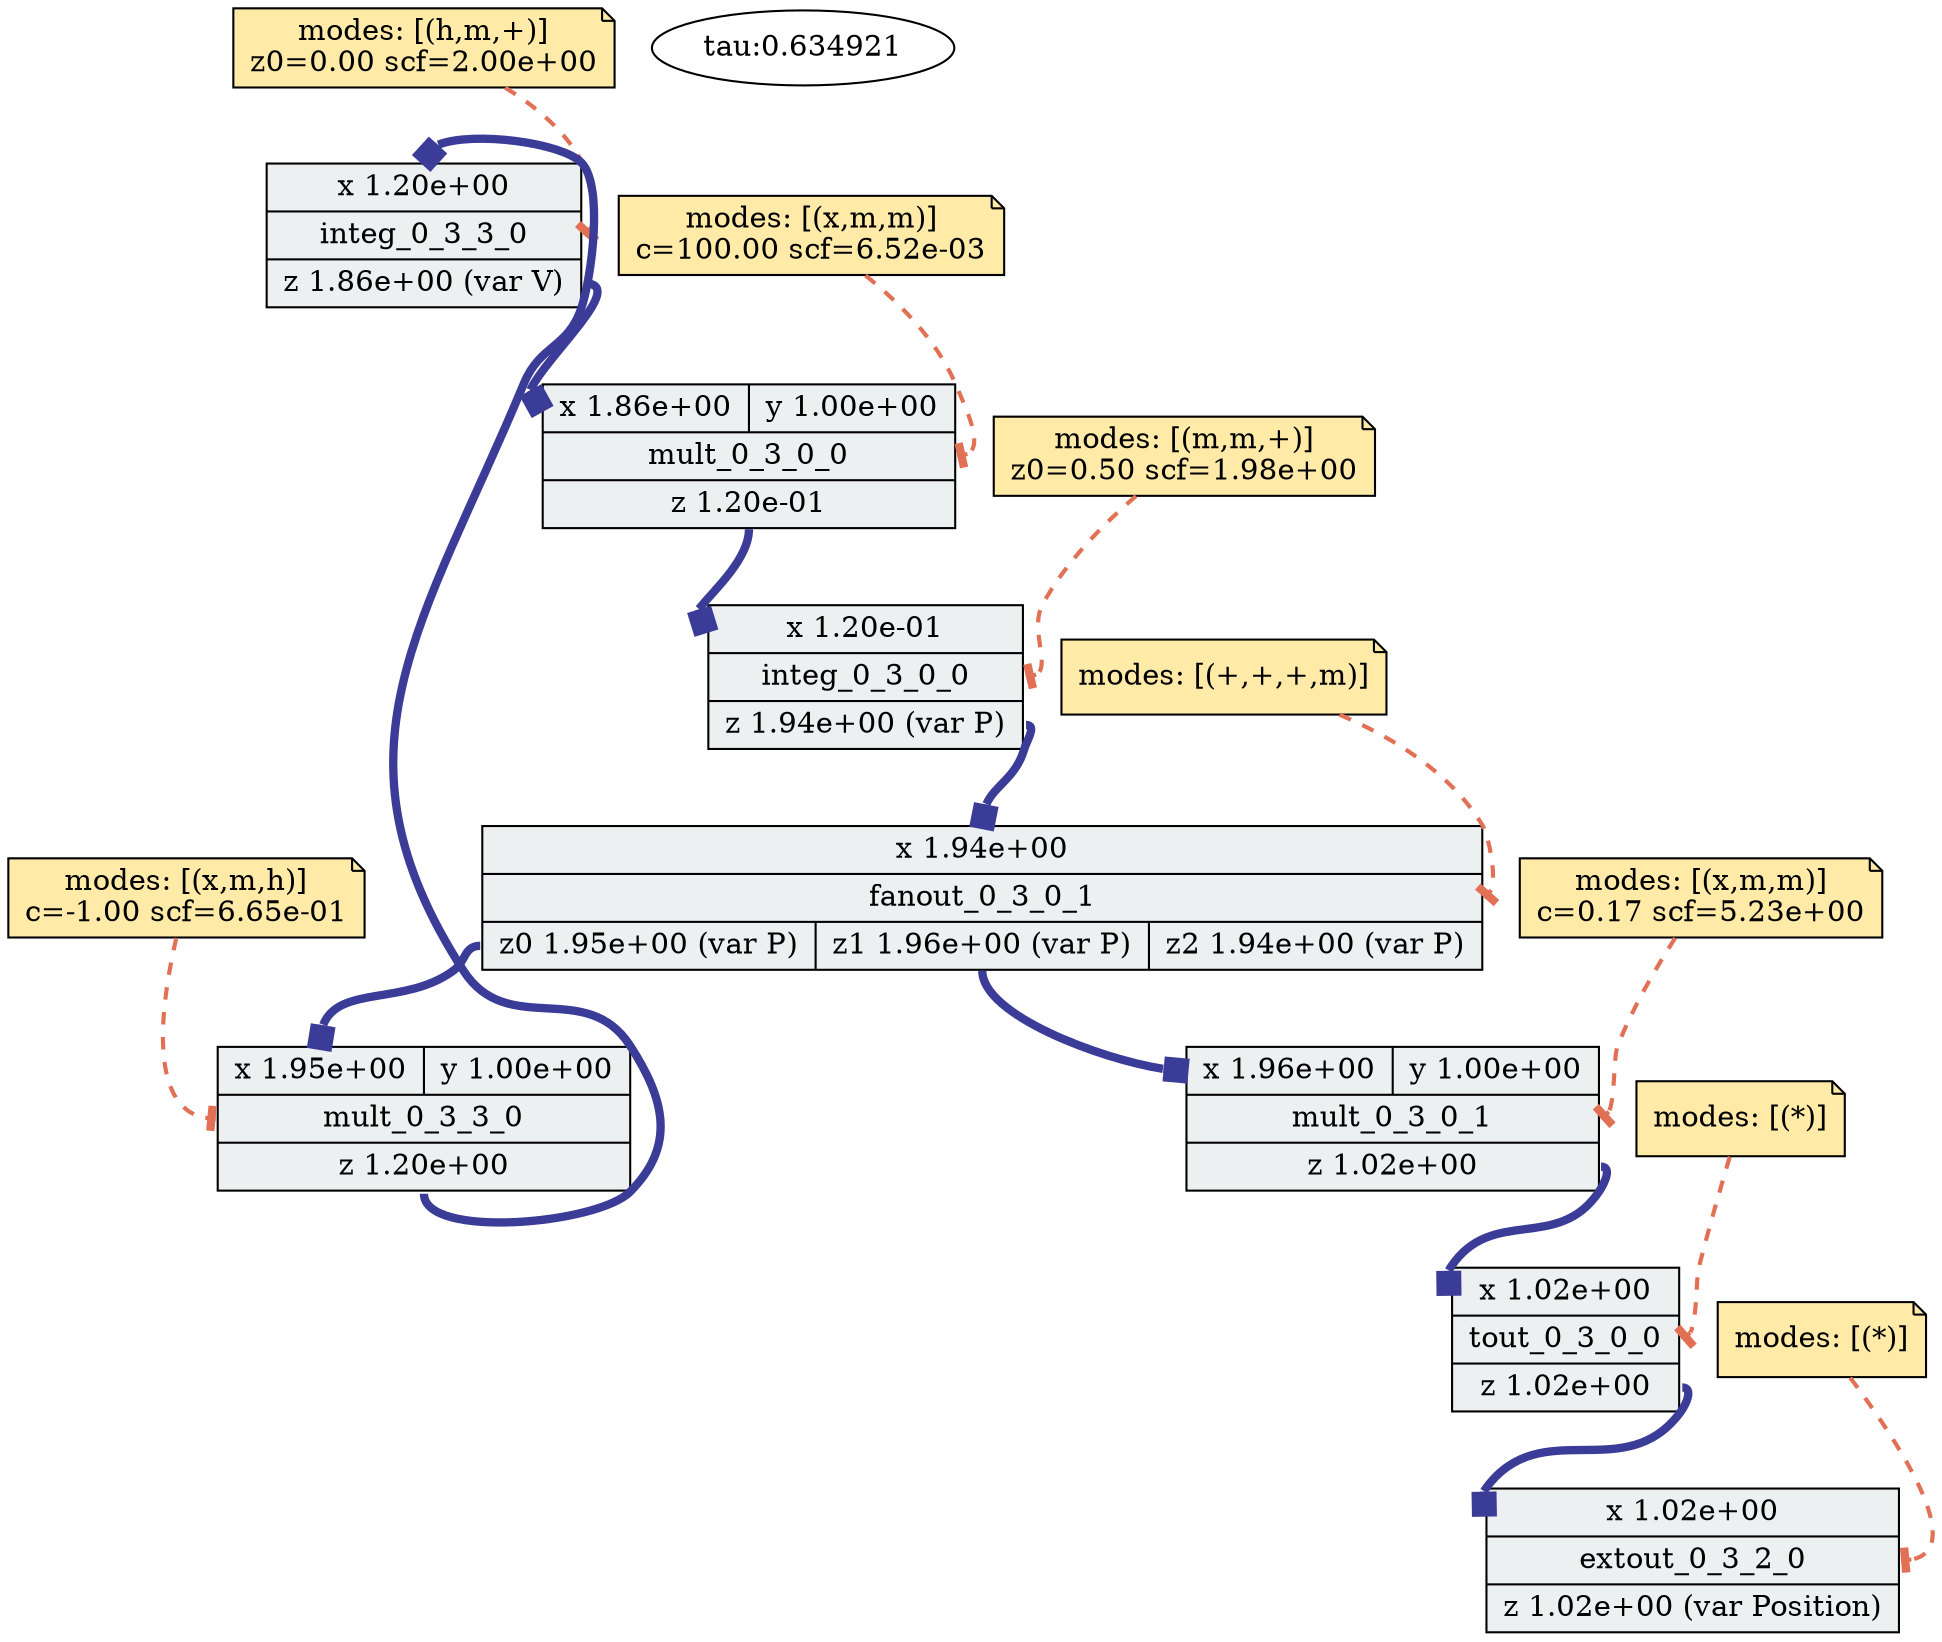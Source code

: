 digraph "adp-viz" {
	graph [overlap=false splines=true]
	shape=record
	integ_0_3_3_0 [label="{{<x> x
 1.20e+00} |<block> integ_0_3_3_0| {<z> z
 1.86e+00
 (var V)}}" fillcolor="#ecf0f1" shape=record style=filled]
	"integ_0_3_3_0-config" [label="\modes: [(h,m,+)]
z0=0.00 scf=2.00e+00" fillcolor="#ffeaa7" shape=note style=filled]
	"integ_0_3_3_0-config" -> integ_0_3_3_0:block [arrowhead=tee arrowtail=normal color="#e17055" penwidth=2 style=dashed]
	shape=record
	integ_0_3_0_0 [label="{{<x> x
 1.20e-01} |<block> integ_0_3_0_0| {<z> z
 1.94e+00
 (var P)}}" fillcolor="#ecf0f1" shape=record style=filled]
	"integ_0_3_0_0-config" [label="\modes: [(m,m,+)]
z0=0.50 scf=1.98e+00" fillcolor="#ffeaa7" shape=note style=filled]
	"integ_0_3_0_0-config" -> integ_0_3_0_0:block [arrowhead=tee arrowtail=normal color="#e17055" penwidth=2 style=dashed]
	shape=record
	mult_0_3_3_0 [label="{{<x> x
 1.95e+00|<y> y
 1.00e+00} |<block> mult_0_3_3_0| {<z> z
 1.20e+00}}" fillcolor="#ecf0f1" shape=record style=filled]
	"mult_0_3_3_0-config" [label="\modes: [(x,m,h)]
c=-1.00 scf=6.65e-01" fillcolor="#ffeaa7" shape=note style=filled]
	"mult_0_3_3_0-config" -> mult_0_3_3_0:block [arrowhead=tee arrowtail=normal color="#e17055" penwidth=2 style=dashed]
	shape=record
	mult_0_3_0_0 [label="{{<x> x
 1.86e+00|<y> y
 1.00e+00} |<block> mult_0_3_0_0| {<z> z
 1.20e-01}}" fillcolor="#ecf0f1" shape=record style=filled]
	"mult_0_3_0_0-config" [label="\modes: [(x,m,m)]
c=100.00 scf=6.52e-03" fillcolor="#ffeaa7" shape=note style=filled]
	"mult_0_3_0_0-config" -> mult_0_3_0_0:block [arrowhead=tee arrowtail=normal color="#e17055" penwidth=2 style=dashed]
	shape=record
	mult_0_3_0_1 [label="{{<x> x
 1.96e+00|<y> y
 1.00e+00} |<block> mult_0_3_0_1| {<z> z
 1.02e+00}}" fillcolor="#ecf0f1" shape=record style=filled]
	"mult_0_3_0_1-config" [label="\modes: [(x,m,m)]
c=0.17 scf=5.23e+00" fillcolor="#ffeaa7" shape=note style=filled]
	"mult_0_3_0_1-config" -> mult_0_3_0_1:block [arrowhead=tee arrowtail=normal color="#e17055" penwidth=2 style=dashed]
	shape=record
	extout_0_3_2_0 [label="{{<x> x
 1.02e+00} |<block> extout_0_3_2_0| {<z> z
 1.02e+00
 (var Position)}}" fillcolor="#ecf0f1" shape=record style=filled]
	"extout_0_3_2_0-config" [label="\modes: [(*)]" fillcolor="#ffeaa7" shape=note style=filled]
	"extout_0_3_2_0-config" -> extout_0_3_2_0:block [arrowhead=tee arrowtail=normal color="#e17055" penwidth=2 style=dashed]
	shape=record
	fanout_0_3_0_1 [label="{{<x> x
 1.94e+00} |<block> fanout_0_3_0_1| {<z0> z0
 1.95e+00
 (var P)|<z1> z1
 1.96e+00
 (var P)|<z2> z2
 1.94e+00
 (var P)}}" fillcolor="#ecf0f1" shape=record style=filled]
	"fanout_0_3_0_1-config" [label="\modes: [(+,+,+,m)]" fillcolor="#ffeaa7" shape=note style=filled]
	"fanout_0_3_0_1-config" -> fanout_0_3_0_1:block [arrowhead=tee arrowtail=normal color="#e17055" penwidth=2 style=dashed]
	shape=record
	tout_0_3_0_0 [label="{{<x> x
 1.02e+00} |<block> tout_0_3_0_0| {<z> z
 1.02e+00}}" fillcolor="#ecf0f1" shape=record style=filled]
	"tout_0_3_0_0-config" [label="\modes: [(*)]" fillcolor="#ffeaa7" shape=note style=filled]
	"tout_0_3_0_0-config" -> tout_0_3_0_0:block [arrowhead=tee arrowtail=normal color="#e17055" penwidth=2 style=dashed]
	mult_0_3_3_0:z -> integ_0_3_3_0:x [arrowhead=box arrowtail=normal color="#3B3B98" penwidth=4]
	mult_0_3_0_0:z -> integ_0_3_0_0:x [arrowhead=box arrowtail=normal color="#3B3B98" penwidth=4]
	mult_0_3_0_1:z -> tout_0_3_0_0:x [arrowhead=box arrowtail=normal color="#3B3B98" penwidth=4]
	tout_0_3_0_0:z -> extout_0_3_2_0:x [arrowhead=box arrowtail=normal color="#3B3B98" penwidth=4]
	integ_0_3_0_0:z -> fanout_0_3_0_1:x [arrowhead=box arrowtail=normal color="#3B3B98" penwidth=4]
	fanout_0_3_0_1:z0 -> mult_0_3_3_0:x [arrowhead=box arrowtail=normal color="#3B3B98" penwidth=4]
	fanout_0_3_0_1:z1 -> mult_0_3_0_1:x [arrowhead=box arrowtail=normal color="#3B3B98" penwidth=4]
	integ_0_3_3_0:z -> mult_0_3_0_0:x [arrowhead=box arrowtail=normal color="#3B3B98" penwidth=4]
	time_const [label="tau:0.634921"]
}
